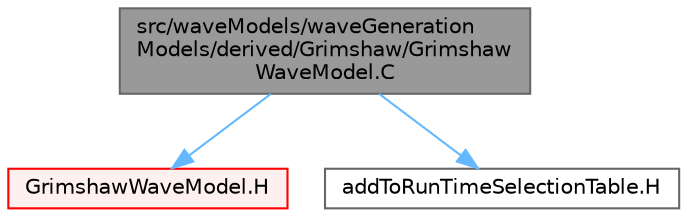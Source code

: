 digraph "src/waveModels/waveGenerationModels/derived/Grimshaw/GrimshawWaveModel.C"
{
 // LATEX_PDF_SIZE
  bgcolor="transparent";
  edge [fontname=Helvetica,fontsize=10,labelfontname=Helvetica,labelfontsize=10];
  node [fontname=Helvetica,fontsize=10,shape=box,height=0.2,width=0.4];
  Node1 [id="Node000001",label="src/waveModels/waveGeneration\lModels/derived/Grimshaw/Grimshaw\lWaveModel.C",height=0.2,width=0.4,color="gray40", fillcolor="grey60", style="filled", fontcolor="black",tooltip=" "];
  Node1 -> Node2 [id="edge1_Node000001_Node000002",color="steelblue1",style="solid",tooltip=" "];
  Node2 [id="Node000002",label="GrimshawWaveModel.H",height=0.2,width=0.4,color="red", fillcolor="#FFF0F0", style="filled",URL="$GrimshawWaveModel_8H.html",tooltip=" "];
  Node1 -> Node191 [id="edge2_Node000001_Node000191",color="steelblue1",style="solid",tooltip=" "];
  Node191 [id="Node000191",label="addToRunTimeSelectionTable.H",height=0.2,width=0.4,color="grey40", fillcolor="white", style="filled",URL="$addToRunTimeSelectionTable_8H.html",tooltip="Macros for easy insertion into run-time selection tables."];
}

